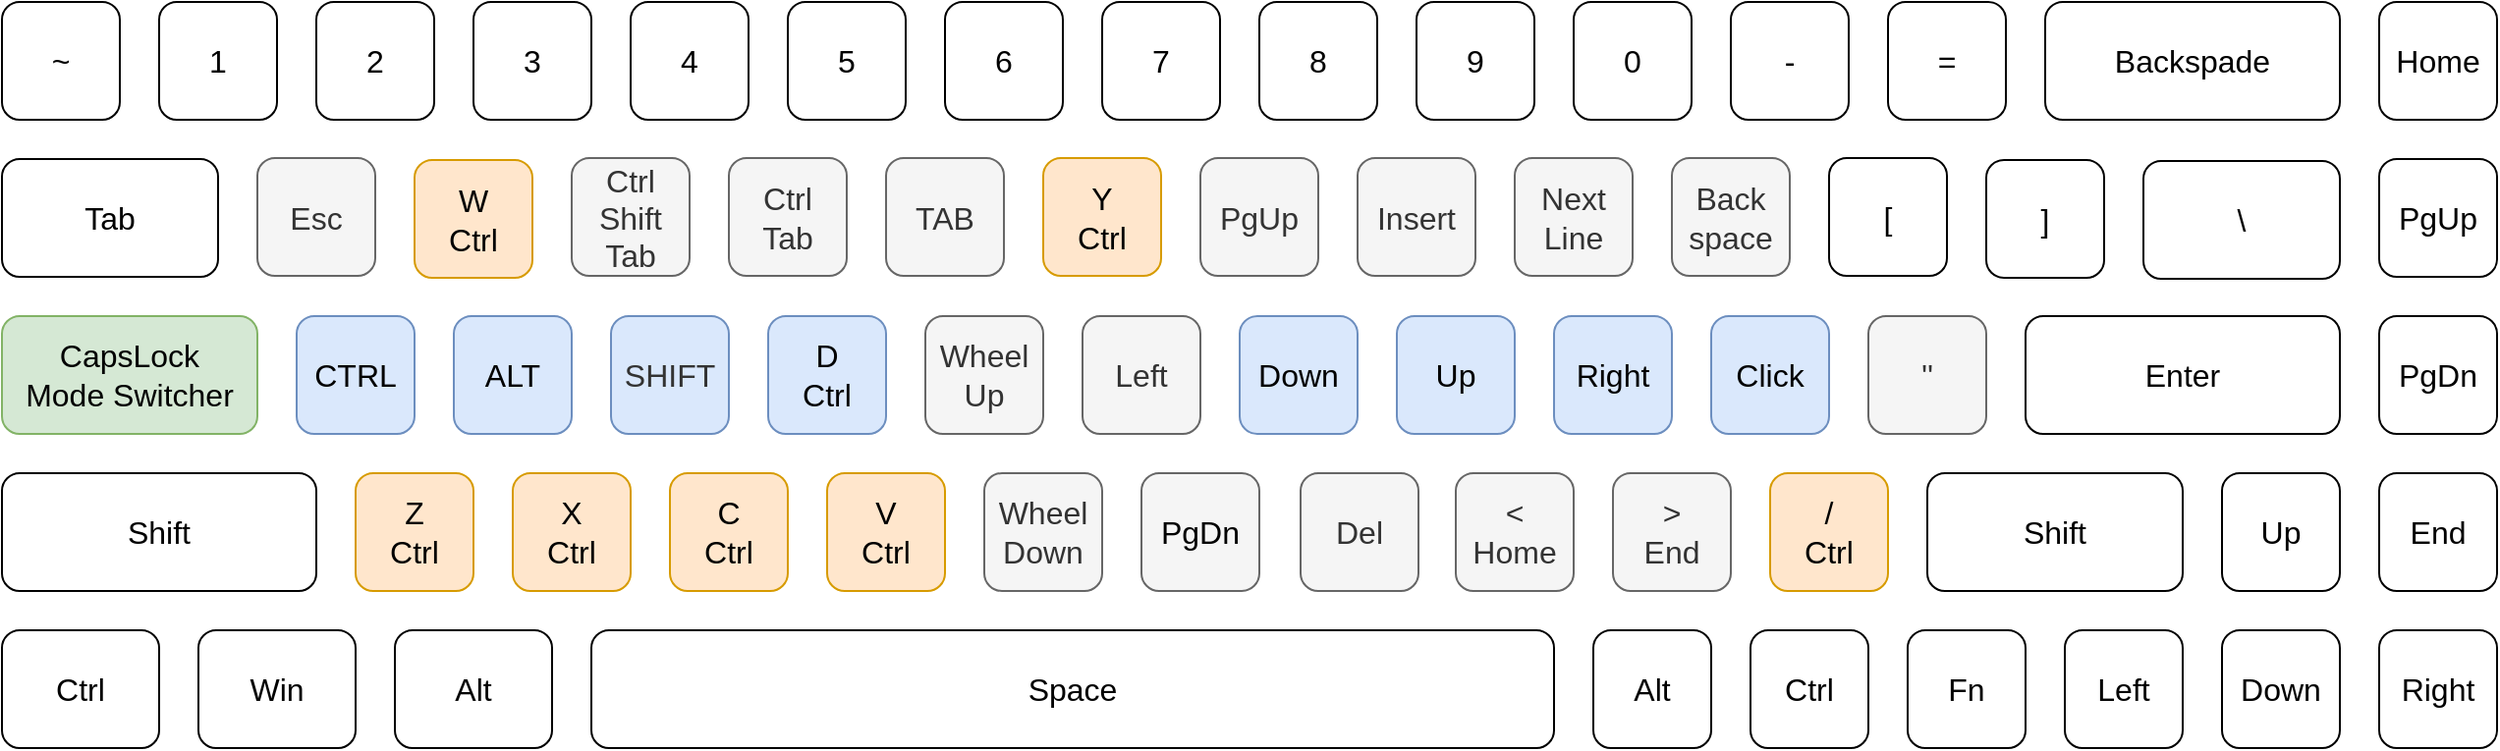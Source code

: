 <mxfile version="26.2.15">
  <diagram id="6Jnda_DVVp0rMjEjkqGL" name="Page-1">
    <mxGraphModel dx="1665" dy="859" grid="1" gridSize="10" guides="1" tooltips="1" connect="1" arrows="1" fold="1" page="0" pageScale="1" pageWidth="827" pageHeight="1169" math="0" shadow="0">
      <root>
        <mxCell id="0" />
        <mxCell id="1" parent="0" />
        <mxCell id="AECTMTKxH1QmXG3CPBbi-1" value="PgUp" style="whiteSpace=wrap;html=1;aspect=fixed;rounded=1;fillColor=#f5f5f5;strokeColor=#666666;fontColor=#333333;fontSize=16;" parent="1" vertex="1">
          <mxGeometry x="660" y="119.5" width="60" height="60" as="geometry" />
        </mxCell>
        <mxCell id="AECTMTKxH1QmXG3CPBbi-2" value="Insert" style="whiteSpace=wrap;html=1;aspect=fixed;rounded=1;fillColor=#f5f5f5;strokeColor=#666666;fontColor=#333333;fontSize=16;" parent="1" vertex="1">
          <mxGeometry x="740" y="119.5" width="60" height="60" as="geometry" />
        </mxCell>
        <mxCell id="AECTMTKxH1QmXG3CPBbi-3" value="Back&lt;br&gt;space" style="whiteSpace=wrap;html=1;aspect=fixed;rounded=1;fillColor=#f5f5f5;strokeColor=#666666;fontColor=#333333;fontSize=16;" parent="1" vertex="1">
          <mxGeometry x="900" y="119.5" width="60" height="60" as="geometry" />
        </mxCell>
        <mxCell id="AECTMTKxH1QmXG3CPBbi-4" value="Right" style="whiteSpace=wrap;html=1;aspect=fixed;rounded=1;fillColor=#dae8fc;strokeColor=#6c8ebf;fontSize=16;" parent="1" vertex="1">
          <mxGeometry x="840" y="200" width="60" height="60" as="geometry" />
        </mxCell>
        <mxCell id="AECTMTKxH1QmXG3CPBbi-5" value="Up" style="whiteSpace=wrap;html=1;aspect=fixed;rounded=1;fillColor=#dae8fc;strokeColor=#6c8ebf;fontSize=16;" parent="1" vertex="1">
          <mxGeometry x="760" y="200" width="60" height="60" as="geometry" />
        </mxCell>
        <mxCell id="AECTMTKxH1QmXG3CPBbi-6" value="Next Line" style="whiteSpace=wrap;html=1;aspect=fixed;rounded=1;fillColor=#f5f5f5;strokeColor=#666666;fontColor=#333333;fontSize=16;" parent="1" vertex="1">
          <mxGeometry x="820" y="119.5" width="60" height="60" as="geometry" />
        </mxCell>
        <mxCell id="AECTMTKxH1QmXG3CPBbi-7" value="Down" style="whiteSpace=wrap;html=1;aspect=fixed;rounded=1;fillColor=#dae8fc;strokeColor=#6c8ebf;fontSize=16;" parent="1" vertex="1">
          <mxGeometry x="680" y="200" width="60" height="60" as="geometry" />
        </mxCell>
        <mxCell id="AECTMTKxH1QmXG3CPBbi-8" value="Y&lt;br&gt;Ctrl" style="whiteSpace=wrap;html=1;aspect=fixed;rounded=1;fillColor=#ffe6cc;strokeColor=#d79b00;fontSize=16;" parent="1" vertex="1">
          <mxGeometry x="580" y="119.5" width="60" height="60" as="geometry" />
        </mxCell>
        <mxCell id="AECTMTKxH1QmXG3CPBbi-10" value="Left" style="whiteSpace=wrap;html=1;aspect=fixed;rounded=1;fillColor=#f5f5f5;strokeColor=#666666;fontColor=#333333;fontSize=16;" parent="1" vertex="1">
          <mxGeometry x="600" y="200" width="60" height="60" as="geometry" />
        </mxCell>
        <mxCell id="AECTMTKxH1QmXG3CPBbi-11" value="Del" style="whiteSpace=wrap;html=1;aspect=fixed;rounded=1;fillColor=#f5f5f5;strokeColor=#666666;fontColor=#333333;fontSize=16;" parent="1" vertex="1">
          <mxGeometry x="711" y="280" width="60" height="60" as="geometry" />
        </mxCell>
        <mxCell id="AECTMTKxH1QmXG3CPBbi-12" value="&amp;gt;&lt;br&gt;End" style="whiteSpace=wrap;html=1;aspect=fixed;rounded=1;fillColor=#f5f5f5;strokeColor=#666666;fontColor=#333333;fontSize=16;" parent="1" vertex="1">
          <mxGeometry x="870" y="280" width="60" height="60" as="geometry" />
        </mxCell>
        <mxCell id="AECTMTKxH1QmXG3CPBbi-13" value="&amp;lt;&lt;br&gt;Home" style="whiteSpace=wrap;html=1;aspect=fixed;rounded=1;fillColor=#f5f5f5;strokeColor=#666666;fontColor=#333333;fontSize=16;" parent="1" vertex="1">
          <mxGeometry x="790" y="280" width="60" height="60" as="geometry" />
        </mxCell>
        <mxCell id="AECTMTKxH1QmXG3CPBbi-14" value="&lt;span style=&quot;color: rgb(0, 0, 0);&quot;&gt;PgDn&lt;/span&gt;" style="whiteSpace=wrap;html=1;aspect=fixed;rounded=1;fillColor=#f5f5f5;strokeColor=#666666;fontColor=#333333;fontSize=16;" parent="1" vertex="1">
          <mxGeometry x="630" y="280" width="60" height="60" as="geometry" />
        </mxCell>
        <mxCell id="AECTMTKxH1QmXG3CPBbi-15" value="Click" style="whiteSpace=wrap;html=1;aspect=fixed;rounded=1;fillColor=#dae8fc;strokeColor=#6c8ebf;fontSize=16;" parent="1" vertex="1">
          <mxGeometry x="920" y="200" width="60" height="60" as="geometry" />
        </mxCell>
        <mxCell id="AECTMTKxH1QmXG3CPBbi-16" value="W&lt;br&gt;Ctrl" style="whiteSpace=wrap;html=1;aspect=fixed;rounded=1;fontSize=16;fillColor=#ffe6cc;strokeColor=#d79b00;" parent="1" vertex="1">
          <mxGeometry x="260" y="120.5" width="60" height="60" as="geometry" />
        </mxCell>
        <mxCell id="AECTMTKxH1QmXG3CPBbi-17" value="Ctrl&lt;br&gt;Shift&lt;br&gt;Tab" style="whiteSpace=wrap;html=1;aspect=fixed;rounded=1;fillColor=#f5f5f5;strokeColor=#666666;fontColor=#333333;fontSize=16;" parent="1" vertex="1">
          <mxGeometry x="340" y="119.5" width="60" height="60" as="geometry" />
        </mxCell>
        <mxCell id="AECTMTKxH1QmXG3CPBbi-18" value="TAB" style="whiteSpace=wrap;html=1;aspect=fixed;rounded=1;fontSize=16;fillColor=#f5f5f5;fontColor=#333333;strokeColor=#666666;" parent="1" vertex="1">
          <mxGeometry x="500" y="119.5" width="60" height="60" as="geometry" />
        </mxCell>
        <mxCell id="AECTMTKxH1QmXG3CPBbi-19" value="D&lt;br&gt;Ctrl" style="whiteSpace=wrap;html=1;aspect=fixed;rounded=1;fillColor=#dae8fc;strokeColor=#6c8ebf;fontSize=16;" parent="1" vertex="1">
          <mxGeometry x="440" y="200" width="60" height="60" as="geometry" />
        </mxCell>
        <mxCell id="AECTMTKxH1QmXG3CPBbi-20" value="&lt;span style=&quot;color: rgb(51, 51, 51);&quot;&gt;SHIFT&lt;/span&gt;" style="whiteSpace=wrap;html=1;aspect=fixed;rounded=1;fillColor=#dae8fc;strokeColor=#6c8ebf;fontSize=16;" parent="1" vertex="1">
          <mxGeometry x="360" y="200" width="60" height="60" as="geometry" />
        </mxCell>
        <mxCell id="AECTMTKxH1QmXG3CPBbi-21" value="Ctrl&lt;br&gt;Tab" style="whiteSpace=wrap;html=1;aspect=fixed;rounded=1;fillColor=#f5f5f5;strokeColor=#666666;fontColor=#333333;fontSize=16;" parent="1" vertex="1">
          <mxGeometry x="420" y="119.5" width="60" height="60" as="geometry" />
        </mxCell>
        <mxCell id="AECTMTKxH1QmXG3CPBbi-22" value="ALT" style="whiteSpace=wrap;html=1;aspect=fixed;rounded=1;fillColor=#dae8fc;strokeColor=#6c8ebf;fontSize=16;" parent="1" vertex="1">
          <mxGeometry x="280" y="200" width="60" height="60" as="geometry" />
        </mxCell>
        <mxCell id="AECTMTKxH1QmXG3CPBbi-23" value="Esc" style="whiteSpace=wrap;html=1;aspect=fixed;rounded=1;fontSize=16;fillColor=#f5f5f5;fontColor=#333333;strokeColor=#666666;" parent="1" vertex="1">
          <mxGeometry x="180" y="119.5" width="60" height="60" as="geometry" />
        </mxCell>
        <mxCell id="AECTMTKxH1QmXG3CPBbi-24" value="CTRL" style="whiteSpace=wrap;html=1;aspect=fixed;rounded=1;fillColor=#dae8fc;strokeColor=#6c8ebf;fontSize=16;" parent="1" vertex="1">
          <mxGeometry x="200" y="200" width="60" height="60" as="geometry" />
        </mxCell>
        <mxCell id="AECTMTKxH1QmXG3CPBbi-25" value="X&lt;br&gt;Ctrl" style="whiteSpace=wrap;html=1;aspect=fixed;rounded=1;fillColor=#ffe6cc;strokeColor=#d79b00;fontSize=16;" parent="1" vertex="1">
          <mxGeometry x="310" y="280" width="60" height="60" as="geometry" />
        </mxCell>
        <mxCell id="AECTMTKxH1QmXG3CPBbi-26" value="V&lt;br&gt;Ctrl" style="whiteSpace=wrap;html=1;aspect=fixed;rounded=1;fillColor=#ffe6cc;strokeColor=#d79b00;fontSize=16;" parent="1" vertex="1">
          <mxGeometry x="470" y="280" width="60" height="60" as="geometry" />
        </mxCell>
        <mxCell id="AECTMTKxH1QmXG3CPBbi-27" value="C&lt;br&gt;Ctrl" style="whiteSpace=wrap;html=1;aspect=fixed;rounded=1;fillColor=#ffe6cc;strokeColor=#d79b00;fontSize=16;" parent="1" vertex="1">
          <mxGeometry x="390" y="280" width="60" height="60" as="geometry" />
        </mxCell>
        <mxCell id="AECTMTKxH1QmXG3CPBbi-28" value="Z&lt;br&gt;Ctrl" style="whiteSpace=wrap;html=1;aspect=fixed;rounded=1;fillColor=#ffe6cc;strokeColor=#d79b00;fontSize=16;" parent="1" vertex="1">
          <mxGeometry x="230" y="280" width="60" height="60" as="geometry" />
        </mxCell>
        <mxCell id="AECTMTKxH1QmXG3CPBbi-29" value="Wheel&lt;br&gt;Up" style="whiteSpace=wrap;html=1;aspect=fixed;rounded=1;fontSize=16;fillColor=#f5f5f5;fontColor=#333333;strokeColor=#666666;" parent="1" vertex="1">
          <mxGeometry x="520" y="200" width="60" height="60" as="geometry" />
        </mxCell>
        <mxCell id="AECTMTKxH1QmXG3CPBbi-30" value="Wheel&lt;br&gt;Down" style="whiteSpace=wrap;html=1;aspect=fixed;rounded=1;fontSize=16;fillColor=#f5f5f5;fontColor=#333333;strokeColor=#666666;" parent="1" vertex="1">
          <mxGeometry x="550" y="280" width="60" height="60" as="geometry" />
        </mxCell>
        <mxCell id="AECTMTKxH1QmXG3CPBbi-32" value="Alt" style="rounded=1;whiteSpace=wrap;html=1;fontSize=16;" parent="1" vertex="1">
          <mxGeometry x="250" y="360" width="80" height="60" as="geometry" />
        </mxCell>
        <mxCell id="AECTMTKxH1QmXG3CPBbi-33" value="Win" style="rounded=1;whiteSpace=wrap;html=1;fontSize=16;" parent="1" vertex="1">
          <mxGeometry x="150" y="360" width="80" height="60" as="geometry" />
        </mxCell>
        <mxCell id="AECTMTKxH1QmXG3CPBbi-34" value="Ctrl" style="rounded=1;whiteSpace=wrap;html=1;fontSize=16;" parent="1" vertex="1">
          <mxGeometry x="50" y="360" width="80" height="60" as="geometry" />
        </mxCell>
        <mxCell id="AECTMTKxH1QmXG3CPBbi-35" value="Shift" style="rounded=1;whiteSpace=wrap;html=1;fontSize=16;" parent="1" vertex="1">
          <mxGeometry x="50" y="280" width="160" height="60" as="geometry" />
        </mxCell>
        <mxCell id="AECTMTKxH1QmXG3CPBbi-36" value="CapsLock&lt;br&gt;Mode Switcher" style="rounded=1;whiteSpace=wrap;html=1;fontSize=16;fillColor=#d5e8d4;strokeColor=#82b366;" parent="1" vertex="1">
          <mxGeometry x="50" y="200" width="130" height="60" as="geometry" />
        </mxCell>
        <mxCell id="AECTMTKxH1QmXG3CPBbi-37" value="Tab" style="rounded=1;whiteSpace=wrap;html=1;fontSize=16;" parent="1" vertex="1">
          <mxGeometry x="50" y="120" width="110" height="60" as="geometry" />
        </mxCell>
        <mxCell id="AECTMTKxH1QmXG3CPBbi-38" value="/&lt;br&gt;Ctrl" style="whiteSpace=wrap;html=1;aspect=fixed;rounded=1;fillColor=#ffe6cc;strokeColor=#d79b00;fontSize=16;" parent="1" vertex="1">
          <mxGeometry x="950" y="280" width="60" height="60" as="geometry" />
        </mxCell>
        <mxCell id="YOpzATCmrc1X7gh_AN5m-1" value="~" style="whiteSpace=wrap;html=1;aspect=fixed;rounded=1;fontSize=16;" parent="1" vertex="1">
          <mxGeometry x="50" y="40" width="60" height="60" as="geometry" />
        </mxCell>
        <mxCell id="YOpzATCmrc1X7gh_AN5m-2" value="7" style="whiteSpace=wrap;html=1;aspect=fixed;rounded=1;fontSize=16;" parent="1" vertex="1">
          <mxGeometry x="610" y="40" width="60" height="60" as="geometry" />
        </mxCell>
        <mxCell id="YOpzATCmrc1X7gh_AN5m-3" value="8" style="whiteSpace=wrap;html=1;aspect=fixed;rounded=1;fontSize=16;" parent="1" vertex="1">
          <mxGeometry x="690" y="40" width="60" height="60" as="geometry" />
        </mxCell>
        <mxCell id="YOpzATCmrc1X7gh_AN5m-4" value="0" style="whiteSpace=wrap;html=1;aspect=fixed;rounded=1;fontSize=16;" parent="1" vertex="1">
          <mxGeometry x="850" y="40" width="60" height="60" as="geometry" />
        </mxCell>
        <mxCell id="YOpzATCmrc1X7gh_AN5m-5" value="9" style="whiteSpace=wrap;html=1;aspect=fixed;rounded=1;fontSize=16;" parent="1" vertex="1">
          <mxGeometry x="770" y="40" width="60" height="60" as="geometry" />
        </mxCell>
        <mxCell id="YOpzATCmrc1X7gh_AN5m-6" value="6" style="whiteSpace=wrap;html=1;aspect=fixed;rounded=1;fontSize=16;" parent="1" vertex="1">
          <mxGeometry x="530" y="40" width="60" height="60" as="geometry" />
        </mxCell>
        <mxCell id="YOpzATCmrc1X7gh_AN5m-7" value="2" style="whiteSpace=wrap;html=1;aspect=fixed;rounded=1;fontSize=16;" parent="1" vertex="1">
          <mxGeometry x="210" y="40" width="60" height="60" as="geometry" />
        </mxCell>
        <mxCell id="YOpzATCmrc1X7gh_AN5m-8" value="3" style="whiteSpace=wrap;html=1;aspect=fixed;rounded=1;fontSize=16;" parent="1" vertex="1">
          <mxGeometry x="290" y="40" width="60" height="60" as="geometry" />
        </mxCell>
        <mxCell id="YOpzATCmrc1X7gh_AN5m-9" value="5" style="whiteSpace=wrap;html=1;aspect=fixed;rounded=1;fontSize=16;" parent="1" vertex="1">
          <mxGeometry x="450" y="40" width="60" height="60" as="geometry" />
        </mxCell>
        <mxCell id="YOpzATCmrc1X7gh_AN5m-10" value="4" style="whiteSpace=wrap;html=1;aspect=fixed;rounded=1;fontSize=16;" parent="1" vertex="1">
          <mxGeometry x="370" y="40" width="60" height="60" as="geometry" />
        </mxCell>
        <mxCell id="YOpzATCmrc1X7gh_AN5m-11" value="1" style="whiteSpace=wrap;html=1;aspect=fixed;rounded=1;fontSize=16;" parent="1" vertex="1">
          <mxGeometry x="130" y="40" width="60" height="60" as="geometry" />
        </mxCell>
        <mxCell id="YOpzATCmrc1X7gh_AN5m-12" value="Shift" style="rounded=1;whiteSpace=wrap;html=1;fontSize=16;" parent="1" vertex="1">
          <mxGeometry x="1030" y="280" width="130" height="60" as="geometry" />
        </mxCell>
        <mxCell id="YOpzATCmrc1X7gh_AN5m-13" value="Space" style="rounded=1;whiteSpace=wrap;html=1;fontSize=16;" parent="1" vertex="1">
          <mxGeometry x="350" y="360" width="490" height="60" as="geometry" />
        </mxCell>
        <mxCell id="YOpzATCmrc1X7gh_AN5m-14" value="Alt" style="rounded=1;whiteSpace=wrap;html=1;fontSize=16;" parent="1" vertex="1">
          <mxGeometry x="860" y="360" width="60" height="60" as="geometry" />
        </mxCell>
        <mxCell id="YOpzATCmrc1X7gh_AN5m-15" value="Ctrl" style="rounded=1;whiteSpace=wrap;html=1;fontSize=16;" parent="1" vertex="1">
          <mxGeometry x="940" y="360" width="60" height="60" as="geometry" />
        </mxCell>
        <mxCell id="YOpzATCmrc1X7gh_AN5m-16" value="Fn" style="rounded=1;whiteSpace=wrap;html=1;fontSize=16;" parent="1" vertex="1">
          <mxGeometry x="1020" y="360" width="60" height="60" as="geometry" />
        </mxCell>
        <mxCell id="YOpzATCmrc1X7gh_AN5m-17" value="Right" style="rounded=1;whiteSpace=wrap;html=1;fontSize=16;" parent="1" vertex="1">
          <mxGeometry x="1260" y="360" width="60" height="60" as="geometry" />
        </mxCell>
        <mxCell id="YOpzATCmrc1X7gh_AN5m-18" value="Up" style="rounded=1;whiteSpace=wrap;html=1;fontSize=16;" parent="1" vertex="1">
          <mxGeometry x="1180" y="280" width="60" height="60" as="geometry" />
        </mxCell>
        <mxCell id="YOpzATCmrc1X7gh_AN5m-19" value="Down" style="rounded=1;whiteSpace=wrap;html=1;fontSize=16;" parent="1" vertex="1">
          <mxGeometry x="1180" y="360" width="60" height="60" as="geometry" />
        </mxCell>
        <mxCell id="YOpzATCmrc1X7gh_AN5m-20" value="Left" style="rounded=1;whiteSpace=wrap;html=1;fontSize=16;" parent="1" vertex="1">
          <mxGeometry x="1100" y="360" width="60" height="60" as="geometry" />
        </mxCell>
        <mxCell id="YOpzATCmrc1X7gh_AN5m-21" value="&#39;&#39;" style="rounded=1;whiteSpace=wrap;html=1;fontSize=16;fillColor=#f5f5f5;fontColor=#333333;strokeColor=#666666;" parent="1" vertex="1">
          <mxGeometry x="1000" y="200" width="60" height="60" as="geometry" />
        </mxCell>
        <mxCell id="YOpzATCmrc1X7gh_AN5m-22" value="Home" style="rounded=1;whiteSpace=wrap;html=1;fontSize=16;" parent="1" vertex="1">
          <mxGeometry x="1260" y="40" width="60" height="60" as="geometry" />
        </mxCell>
        <mxCell id="YOpzATCmrc1X7gh_AN5m-23" value="PgUp" style="rounded=1;whiteSpace=wrap;html=1;fontSize=16;" parent="1" vertex="1">
          <mxGeometry x="1260" y="120" width="60" height="60" as="geometry" />
        </mxCell>
        <mxCell id="YOpzATCmrc1X7gh_AN5m-24" value="PgDn" style="rounded=1;whiteSpace=wrap;html=1;fontSize=16;" parent="1" vertex="1">
          <mxGeometry x="1260" y="200" width="60" height="60" as="geometry" />
        </mxCell>
        <mxCell id="YOpzATCmrc1X7gh_AN5m-25" value="End" style="rounded=1;whiteSpace=wrap;html=1;fontSize=16;" parent="1" vertex="1">
          <mxGeometry x="1260" y="280" width="60" height="60" as="geometry" />
        </mxCell>
        <mxCell id="YOpzATCmrc1X7gh_AN5m-26" value="Enter" style="rounded=1;whiteSpace=wrap;html=1;fontSize=16;" parent="1" vertex="1">
          <mxGeometry x="1080" y="200" width="160" height="60" as="geometry" />
        </mxCell>
        <mxCell id="YOpzATCmrc1X7gh_AN5m-27" value="\" style="rounded=1;whiteSpace=wrap;html=1;fontSize=16;" parent="1" vertex="1">
          <mxGeometry x="1140" y="121" width="100" height="60" as="geometry" />
        </mxCell>
        <mxCell id="YOpzATCmrc1X7gh_AN5m-28" value="]" style="rounded=1;whiteSpace=wrap;html=1;fontSize=16;" parent="1" vertex="1">
          <mxGeometry x="1060" y="120.5" width="60" height="60" as="geometry" />
        </mxCell>
        <mxCell id="YOpzATCmrc1X7gh_AN5m-29" value="[" style="rounded=1;whiteSpace=wrap;html=1;fontSize=16;" parent="1" vertex="1">
          <mxGeometry x="980" y="119.5" width="60" height="60" as="geometry" />
        </mxCell>
        <mxCell id="YOpzATCmrc1X7gh_AN5m-30" value="Backspade" style="rounded=1;whiteSpace=wrap;html=1;fontSize=16;" parent="1" vertex="1">
          <mxGeometry x="1090" y="40" width="150" height="60" as="geometry" />
        </mxCell>
        <mxCell id="YOpzATCmrc1X7gh_AN5m-31" value="=" style="rounded=1;whiteSpace=wrap;html=1;fontSize=16;" parent="1" vertex="1">
          <mxGeometry x="1010" y="40" width="60" height="60" as="geometry" />
        </mxCell>
        <mxCell id="YOpzATCmrc1X7gh_AN5m-32" value="-" style="rounded=1;whiteSpace=wrap;html=1;fontSize=16;" parent="1" vertex="1">
          <mxGeometry x="930" y="40" width="60" height="60" as="geometry" />
        </mxCell>
      </root>
    </mxGraphModel>
  </diagram>
</mxfile>

